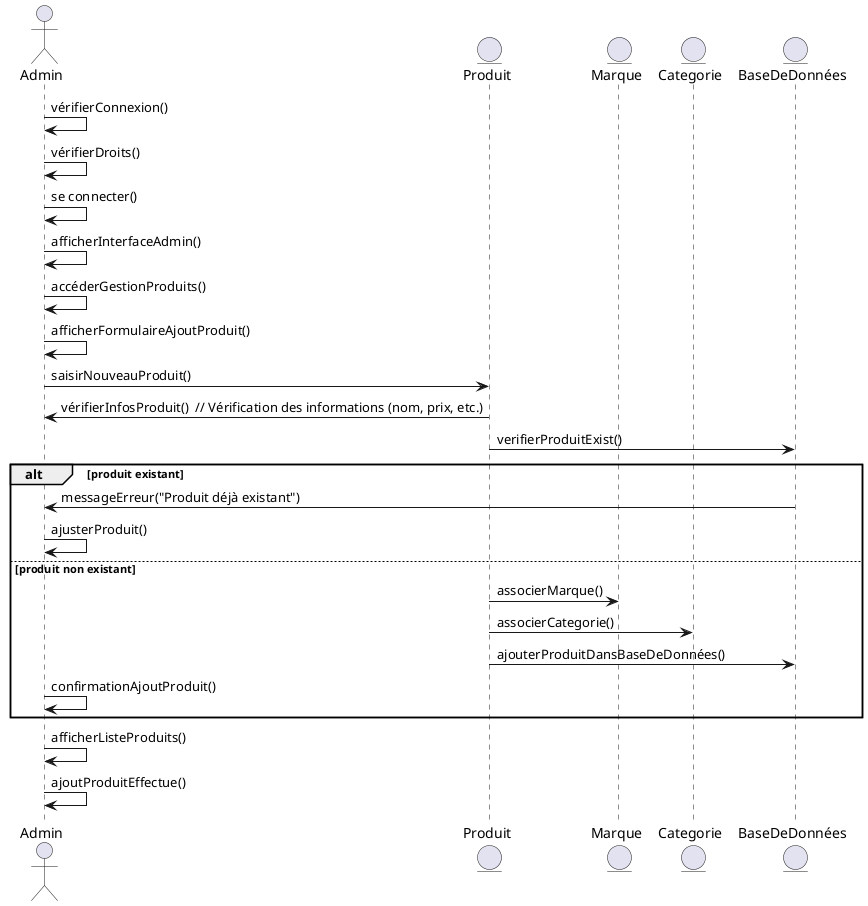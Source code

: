 @startuml
actor Admin
entity "Produit" as Produit
entity "Marque" as Marque
entity "Categorie" as Categorie
entity "BaseDeDonnées" as BaseDeDonnées


Admin -> Admin : vérifierConnexion()
Admin -> Admin : vérifierDroits()


Admin -> Admin : se connecter()
Admin -> Admin : afficherInterfaceAdmin()
Admin -> Admin : accéderGestionProduits()
Admin -> Admin : afficherFormulaireAjoutProduit()
Admin -> Produit : saisirNouveauProduit()
Produit -> Admin : vérifierInfosProduit()  // Vérification des informations (nom, prix, etc.)


Produit -> BaseDeDonnées : verifierProduitExist()
alt produit existant
    BaseDeDonnées -> Admin : messageErreur("Produit déjà existant")
    Admin -> Admin : ajusterProduit()
else produit non existant
    Produit -> Marque : associerMarque()
    Produit -> Categorie : associerCategorie()
    Produit -> BaseDeDonnées : ajouterProduitDansBaseDeDonnées()
    Admin -> Admin : confirmationAjoutProduit()
end

Admin -> Admin : afficherListeProduits()
Admin -> Admin : ajoutProduitEffectue()
@enduml